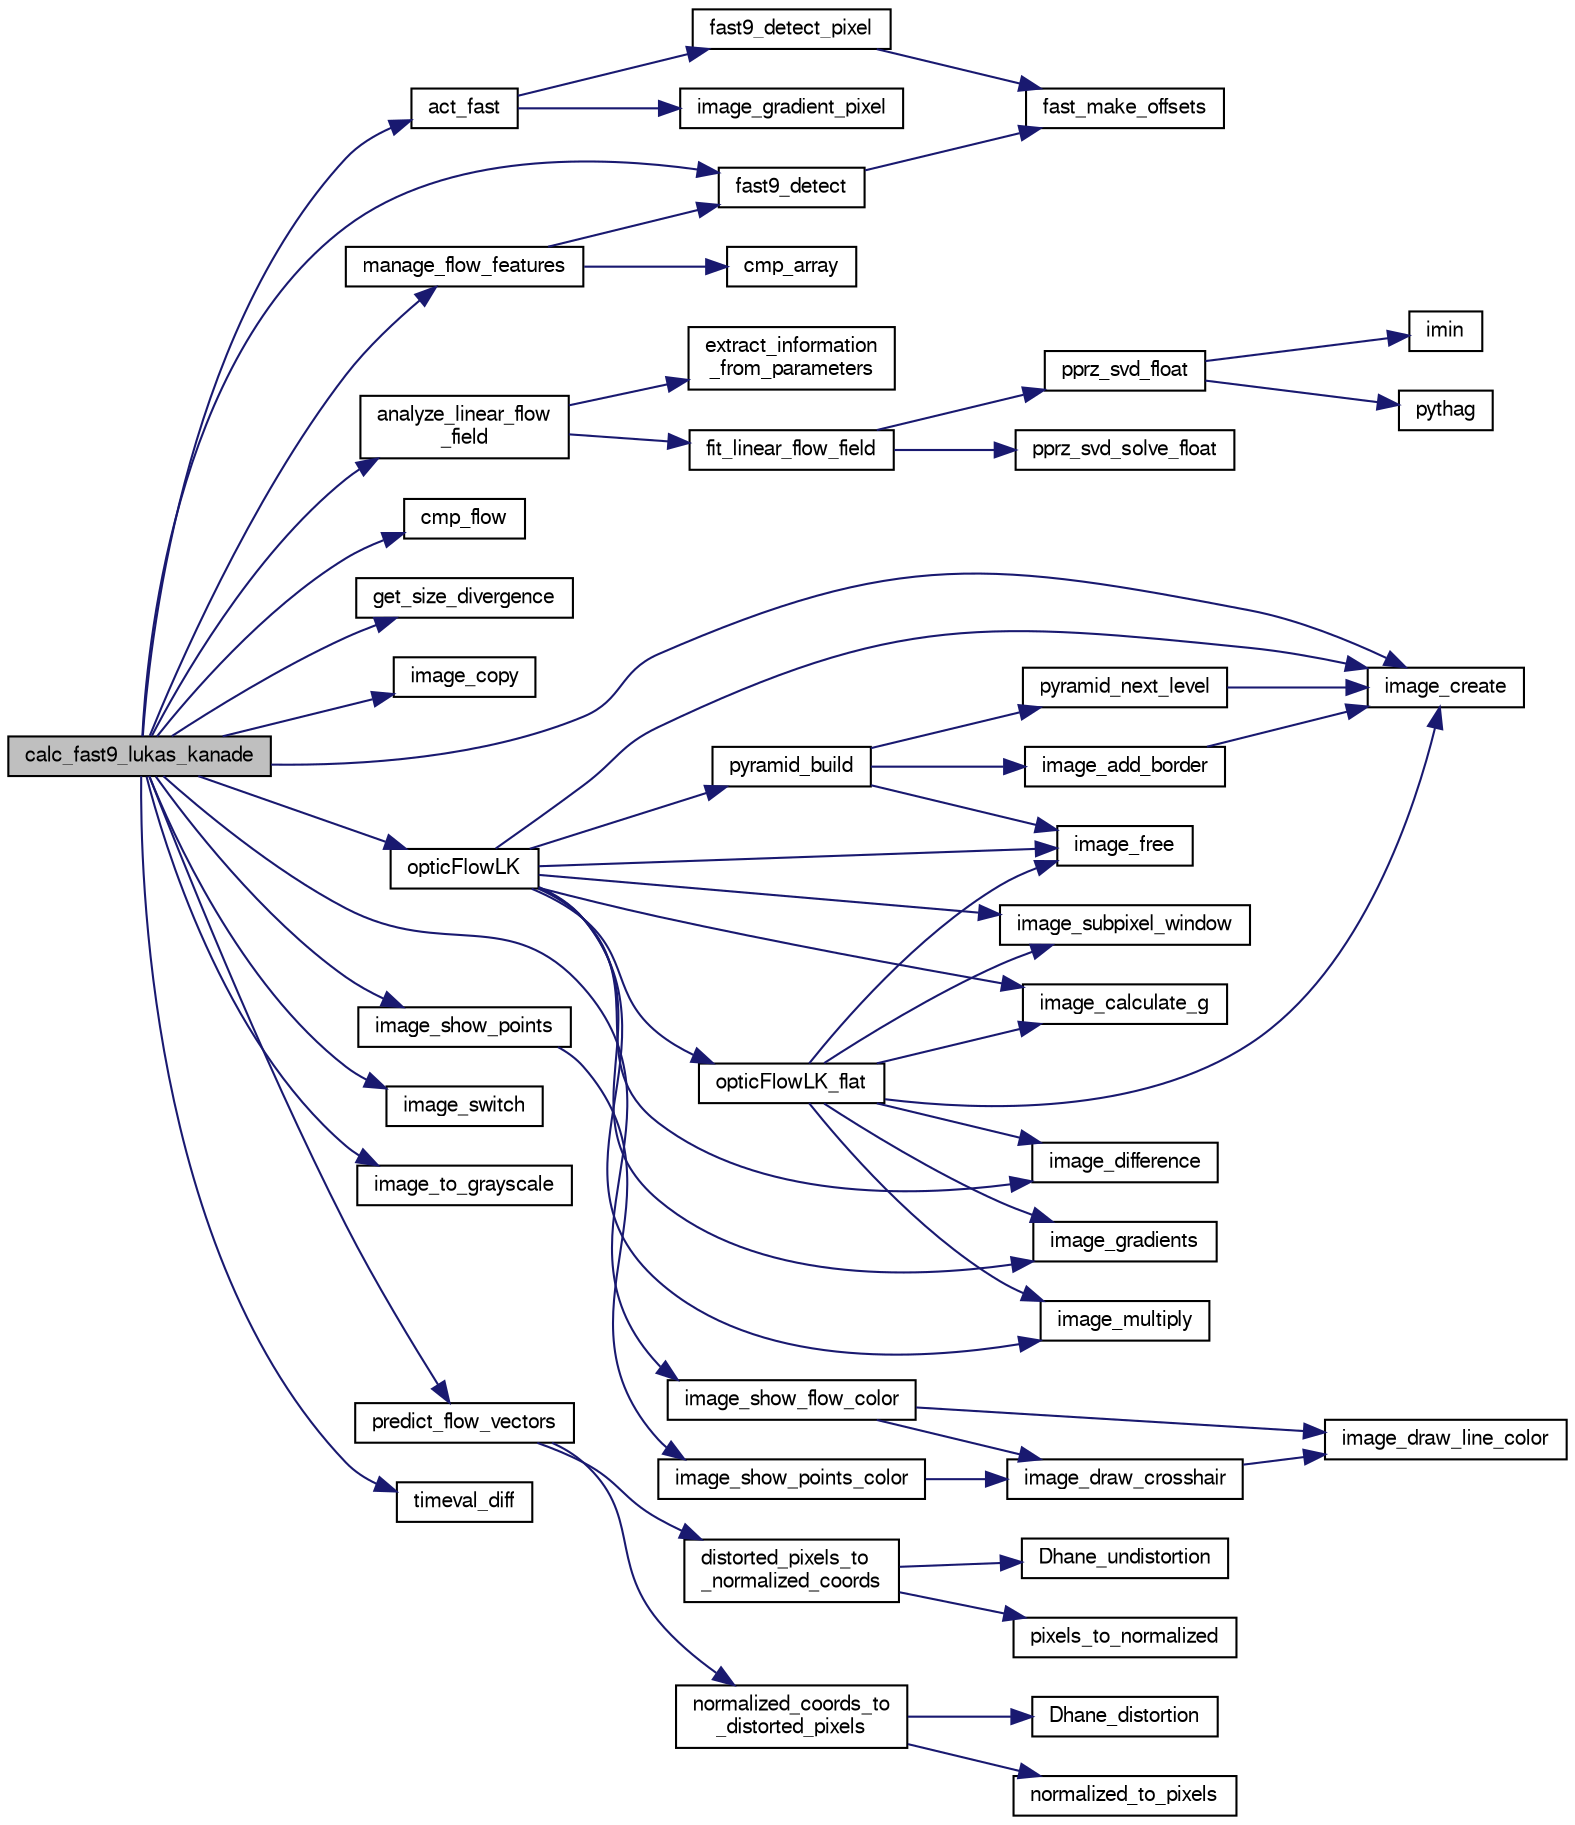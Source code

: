 digraph "calc_fast9_lukas_kanade"
{
  edge [fontname="FreeSans",fontsize="10",labelfontname="FreeSans",labelfontsize="10"];
  node [fontname="FreeSans",fontsize="10",shape=record];
  rankdir="LR";
  Node1 [label="calc_fast9_lukas_kanade",height=0.2,width=0.4,color="black", fillcolor="grey75", style="filled", fontcolor="black"];
  Node1 -> Node2 [color="midnightblue",fontsize="10",style="solid",fontname="FreeSans"];
  Node2 [label="act_fast",height=0.2,width=0.4,color="black", fillcolor="white", style="filled",URL="$act__fast_8c.html#ac19c04b1275447322d4739824fa76d42",tooltip="Do an ACT-FAST corner detection. "];
  Node2 -> Node3 [color="midnightblue",fontsize="10",style="solid",fontname="FreeSans"];
  Node3 [label="fast9_detect_pixel",height=0.2,width=0.4,color="black", fillcolor="white", style="filled",URL="$fast__rosten_8c.html#a227ca8d03c30c4a5ad0ebe0113a8a875",tooltip="Do a FAST9 corner detection for a single pixel. "];
  Node3 -> Node4 [color="midnightblue",fontsize="10",style="solid",fontname="FreeSans"];
  Node4 [label="fast_make_offsets",height=0.2,width=0.4,color="black", fillcolor="white", style="filled",URL="$fast__rosten_8c.html#a58984f615be2e8c52b3d0b1fc595a250",tooltip="Make offsets for FAST9 calculation. "];
  Node2 -> Node5 [color="midnightblue",fontsize="10",style="solid",fontname="FreeSans"];
  Node5 [label="image_gradient_pixel",height=0.2,width=0.4,color="black", fillcolor="white", style="filled",URL="$image_8c.html#a1cbeeba8965707f0e5e9cb1e256c70c5",tooltip="Get the gradient at a pixel location. "];
  Node1 -> Node6 [color="midnightblue",fontsize="10",style="solid",fontname="FreeSans"];
  Node6 [label="analyze_linear_flow\l_field",height=0.2,width=0.4,color="black", fillcolor="white", style="filled",URL="$linear__flow__fit_8c.html#ac1c609f9975078816d4dd4862d94833b",tooltip="Analyze a linear flow field, retrieving information such as divergence, surface roughness, focus of expansion, etc. "];
  Node6 -> Node7 [color="midnightblue",fontsize="10",style="solid",fontname="FreeSans"];
  Node7 [label="extract_information\l_from_parameters",height=0.2,width=0.4,color="black", fillcolor="white", style="filled",URL="$linear__flow__fit_8c.html#ad96c136057bf95b8ca88d210c453dae3",tooltip="Extract information from the parameters that were fit to the optical flow field. "];
  Node6 -> Node8 [color="midnightblue",fontsize="10",style="solid",fontname="FreeSans"];
  Node8 [label="fit_linear_flow_field",height=0.2,width=0.4,color="black", fillcolor="white", style="filled",URL="$linear__flow__fit_8c.html#a4a796ceb3a2c8c6ee52e0f80d7306ced",tooltip="Analyze a linear flow field, retrieving information such as divergence, surface roughness, focus of expansion, etc. "];
  Node8 -> Node9 [color="midnightblue",fontsize="10",style="solid",fontname="FreeSans"];
  Node9 [label="pprz_svd_float",height=0.2,width=0.4,color="black", fillcolor="white", style="filled",URL="$pprz__matrix__decomp__float_8c.html#a9ef015d22c1f50265978a23b21d13e8a",tooltip="SVD decomposition. "];
  Node9 -> Node10 [color="midnightblue",fontsize="10",style="solid",fontname="FreeSans"];
  Node10 [label="imin",height=0.2,width=0.4,color="black", fillcolor="white", style="filled",URL="$pprz__matrix__decomp__float_8c.html#ac7066d363876a03bf650ffdb803aa9df"];
  Node9 -> Node11 [color="midnightblue",fontsize="10",style="solid",fontname="FreeSans"];
  Node11 [label="pythag",height=0.2,width=0.4,color="black", fillcolor="white", style="filled",URL="$pprz__matrix__decomp__float_8c.html#ac174129986fce93a3240504458351308",tooltip="Some SVD decomposition utility macros and functions. "];
  Node8 -> Node12 [color="midnightblue",fontsize="10",style="solid",fontname="FreeSans"];
  Node12 [label="pprz_svd_solve_float",height=0.2,width=0.4,color="black", fillcolor="white", style="filled",URL="$pprz__matrix__decomp__float_8c.html#a232890252a145ccc1a0dd849bf13cb67",tooltip="SVD based linear solver. "];
  Node1 -> Node13 [color="midnightblue",fontsize="10",style="solid",fontname="FreeSans"];
  Node13 [label="cmp_flow",height=0.2,width=0.4,color="black", fillcolor="white", style="filled",URL="$opticflow__calculator_8c.html#a70ba354beb51e86724b52a657ca34c25",tooltip="Compare two flow vectors based on flow distance Used for sorting. "];
  Node1 -> Node14 [color="midnightblue",fontsize="10",style="solid",fontname="FreeSans"];
  Node14 [label="fast9_detect",height=0.2,width=0.4,color="black", fillcolor="white", style="filled",URL="$fast__rosten_8c.html#a188523b38a244aa925088dfa115ed12e",tooltip="Do a FAST9 corner detection. "];
  Node14 -> Node4 [color="midnightblue",fontsize="10",style="solid",fontname="FreeSans"];
  Node1 -> Node15 [color="midnightblue",fontsize="10",style="solid",fontname="FreeSans"];
  Node15 [label="get_size_divergence",height=0.2,width=0.4,color="black", fillcolor="white", style="filled",URL="$size__divergence_8c.html#a5bd0d30766d4538c9b64fccc7826b12a",tooltip="Get divergence from optical flow vectors based on line sizes between corners. "];
  Node1 -> Node16 [color="midnightblue",fontsize="10",style="solid",fontname="FreeSans"];
  Node16 [label="image_copy",height=0.2,width=0.4,color="black", fillcolor="white", style="filled",URL="$image_8c.html#a02932625f9aeb66da70c89a2f2d3a052",tooltip="Copy an image from inut to output This will only work if the formats are the same. "];
  Node1 -> Node17 [color="midnightblue",fontsize="10",style="solid",fontname="FreeSans"];
  Node17 [label="image_create",height=0.2,width=0.4,color="black", fillcolor="white", style="filled",URL="$image_8c.html#ab5cc0250c461b9d2f043e4884f6b9a53",tooltip="Create a new image. "];
  Node1 -> Node18 [color="midnightblue",fontsize="10",style="solid",fontname="FreeSans"];
  Node18 [label="image_show_flow_color",height=0.2,width=0.4,color="black", fillcolor="white", style="filled",URL="$image_8c.html#a9745125ba8d5be3b499b8ff972e189ee",tooltip="Shows the flow from a specific point to a new point This works on YUV422 and Grayscale images..."];
  Node18 -> Node19 [color="midnightblue",fontsize="10",style="solid",fontname="FreeSans"];
  Node19 [label="image_draw_crosshair",height=0.2,width=0.4,color="black", fillcolor="white", style="filled",URL="$image_8c.html#a3855947fea757e63088255cd9e68fcda",tooltip="Draw a cross-hair on the image. "];
  Node19 -> Node20 [color="midnightblue",fontsize="10",style="solid",fontname="FreeSans"];
  Node20 [label="image_draw_line_color",height=0.2,width=0.4,color="black", fillcolor="white", style="filled",URL="$image_8c.html#a5b1f40ae3b945985c9f4d09bdd313de8",tooltip="Draw a line on the image. "];
  Node18 -> Node20 [color="midnightblue",fontsize="10",style="solid",fontname="FreeSans"];
  Node1 -> Node21 [color="midnightblue",fontsize="10",style="solid",fontname="FreeSans"];
  Node21 [label="image_show_points",height=0.2,width=0.4,color="black", fillcolor="white", style="filled",URL="$image_8c.html#a6b1f1f53bd730945826724d139048831",tooltip="Show points in an image by coloring them through giving the pixels the maximum value. "];
  Node21 -> Node22 [color="midnightblue",fontsize="10",style="solid",fontname="FreeSans"];
  Node22 [label="image_show_points_color",height=0.2,width=0.4,color="black", fillcolor="white", style="filled",URL="$image_8c.html#a5943c9835fd07452f25e10ae27f16720",tooltip="Show points in an image by coloring them through giving the pixels the maximum value. "];
  Node22 -> Node19 [color="midnightblue",fontsize="10",style="solid",fontname="FreeSans"];
  Node1 -> Node23 [color="midnightblue",fontsize="10",style="solid",fontname="FreeSans"];
  Node23 [label="image_switch",height=0.2,width=0.4,color="black", fillcolor="white", style="filled",URL="$image_8c.html#a170da2d6e19d1b99084a4fb18bc1a2ee",tooltip="This will switch image *a and *b This is faster as image_copy because it doesn&#39;t copy the whole image..."];
  Node1 -> Node24 [color="midnightblue",fontsize="10",style="solid",fontname="FreeSans"];
  Node24 [label="image_to_grayscale",height=0.2,width=0.4,color="black", fillcolor="white", style="filled",URL="$image_8c.html#a74a32006a620503a7ca62e5b2a86abd1",tooltip="Convert an image to grayscale. "];
  Node1 -> Node25 [color="midnightblue",fontsize="10",style="solid",fontname="FreeSans"];
  Node25 [label="manage_flow_features",height=0.2,width=0.4,color="black", fillcolor="white", style="filled",URL="$opticflow__calculator_8c.html#a096dc77deb46fbfcc36e72bc8eb24784"];
  Node25 -> Node26 [color="midnightblue",fontsize="10",style="solid",fontname="FreeSans"];
  Node26 [label="cmp_array",height=0.2,width=0.4,color="black", fillcolor="white", style="filled",URL="$opticflow__calculator_8c.html#a61fcf92d4f40ff2d80d6bb03e37120c4",tooltip="Compare the rows of an integer (uint16_t) 2D array based on the first column. "];
  Node25 -> Node14 [color="midnightblue",fontsize="10",style="solid",fontname="FreeSans"];
  Node1 -> Node27 [color="midnightblue",fontsize="10",style="solid",fontname="FreeSans"];
  Node27 [label="opticFlowLK",height=0.2,width=0.4,color="black", fillcolor="white", style="filled",URL="$lucas__kanade_8c.html#a6a8349de0d6e2015151312034c07ed0d"];
  Node27 -> Node28 [color="midnightblue",fontsize="10",style="solid",fontname="FreeSans"];
  Node28 [label="image_calculate_g",height=0.2,width=0.4,color="black", fillcolor="white", style="filled",URL="$image_8c.html#ae0f7d6068a0813bd149153b409474672",tooltip="Calculate the G vector of an image gradient This is used for optical flow calculation. "];
  Node27 -> Node17 [color="midnightblue",fontsize="10",style="solid",fontname="FreeSans"];
  Node27 -> Node29 [color="midnightblue",fontsize="10",style="solid",fontname="FreeSans"];
  Node29 [label="image_difference",height=0.2,width=0.4,color="black", fillcolor="white", style="filled",URL="$image_8c.html#a946e57aea5ff8c79adee46cb2c72dd80",tooltip="Calculate the difference between two images and return the error This will only work with grayscale i..."];
  Node27 -> Node30 [color="midnightblue",fontsize="10",style="solid",fontname="FreeSans"];
  Node30 [label="image_free",height=0.2,width=0.4,color="black", fillcolor="white", style="filled",URL="$image_8c.html#aa09d6434519478ba26eab12a96d600ba",tooltip="Free the image. "];
  Node27 -> Node31 [color="midnightblue",fontsize="10",style="solid",fontname="FreeSans"];
  Node31 [label="image_gradients",height=0.2,width=0.4,color="black", fillcolor="white", style="filled",URL="$image_8c.html#a5b47fdb25a4d3b575a1a1e1960d5f5e3",tooltip="Calculate the gradients using the following matrix: [0 -1 0; -1 0 1; 0 1 0]. "];
  Node27 -> Node32 [color="midnightblue",fontsize="10",style="solid",fontname="FreeSans"];
  Node32 [label="image_multiply",height=0.2,width=0.4,color="black", fillcolor="white", style="filled",URL="$image_8c.html#afc5615de31e098e68a4d2e3b4b686a1b",tooltip="Calculate the multiplication between two images and return the error This will only work with image g..."];
  Node27 -> Node33 [color="midnightblue",fontsize="10",style="solid",fontname="FreeSans"];
  Node33 [label="image_subpixel_window",height=0.2,width=0.4,color="black", fillcolor="white", style="filled",URL="$image_8c.html#a527ba2bdc0c396a6eec8f56ee5b8e097",tooltip="This outputs a subpixel window image in grayscale Currently only works with Grayscale images as input..."];
  Node27 -> Node34 [color="midnightblue",fontsize="10",style="solid",fontname="FreeSans"];
  Node34 [label="opticFlowLK_flat",height=0.2,width=0.4,color="black", fillcolor="white", style="filled",URL="$lucas__kanade_8c.html#aec51a5433258fa6d3608ae6a76531945",tooltip="Compute the optical flow of several points using the Lucas-Kanade algorithm by Yves Bouguet The initi..."];
  Node34 -> Node28 [color="midnightblue",fontsize="10",style="solid",fontname="FreeSans"];
  Node34 -> Node17 [color="midnightblue",fontsize="10",style="solid",fontname="FreeSans"];
  Node34 -> Node29 [color="midnightblue",fontsize="10",style="solid",fontname="FreeSans"];
  Node34 -> Node30 [color="midnightblue",fontsize="10",style="solid",fontname="FreeSans"];
  Node34 -> Node31 [color="midnightblue",fontsize="10",style="solid",fontname="FreeSans"];
  Node34 -> Node32 [color="midnightblue",fontsize="10",style="solid",fontname="FreeSans"];
  Node34 -> Node33 [color="midnightblue",fontsize="10",style="solid",fontname="FreeSans"];
  Node27 -> Node35 [color="midnightblue",fontsize="10",style="solid",fontname="FreeSans"];
  Node35 [label="pyramid_build",height=0.2,width=0.4,color="black", fillcolor="white", style="filled",URL="$image_8c.html#a6656ee75c4f8c05dbebbab3fae1b332a",tooltip="This function populates given array of image_t structs with wanted number of padded pyramids based on..."];
  Node35 -> Node36 [color="midnightblue",fontsize="10",style="solid",fontname="FreeSans"];
  Node36 [label="image_add_border",height=0.2,width=0.4,color="black", fillcolor="white", style="filled",URL="$image_8c.html#af8fc6003afdb4b14bd2f8112491f2dc4",tooltip="This function adds padding to input image by mirroring the edge image elements. "];
  Node36 -> Node17 [color="midnightblue",fontsize="10",style="solid",fontname="FreeSans"];
  Node35 -> Node30 [color="midnightblue",fontsize="10",style="solid",fontname="FreeSans"];
  Node35 -> Node37 [color="midnightblue",fontsize="10",style="solid",fontname="FreeSans"];
  Node37 [label="pyramid_next_level",height=0.2,width=0.4,color="black", fillcolor="white", style="filled",URL="$image_8c.html#a038faec3786d8baa2e38c7672129e276",tooltip="This function takes previous padded pyramid level and outputs next level of pyramid without padding..."];
  Node37 -> Node17 [color="midnightblue",fontsize="10",style="solid",fontname="FreeSans"];
  Node1 -> Node38 [color="midnightblue",fontsize="10",style="solid",fontname="FreeSans"];
  Node38 [label="predict_flow_vectors",height=0.2,width=0.4,color="black", fillcolor="white", style="filled",URL="$opticflow__calculator_8c.html#a3332fc643e3c25e5ac27404e75b14299"];
  Node38 -> Node39 [color="midnightblue",fontsize="10",style="solid",fontname="FreeSans"];
  Node39 [label="distorted_pixels_to\l_normalized_coords",height=0.2,width=0.4,color="black", fillcolor="white", style="filled",URL="$undistortion_8c.html#a2c56172dffbf789b4b5c164c08395740",tooltip="Transform distorted pixel coordinates to normalized coordinates. "];
  Node39 -> Node40 [color="midnightblue",fontsize="10",style="solid",fontname="FreeSans"];
  Node40 [label="Dhane_undistortion",height=0.2,width=0.4,color="black", fillcolor="white", style="filled",URL="$undistortion_8c.html#a81ad256378b5df58e5c0e61f3bddcbe2",tooltip="Undistort distorted normalized image coordinates with the invertible Dhane method. "];
  Node39 -> Node41 [color="midnightblue",fontsize="10",style="solid",fontname="FreeSans"];
  Node41 [label="pixels_to_normalized",height=0.2,width=0.4,color="black", fillcolor="white", style="filled",URL="$undistortion_8c.html#abd20e3c24af3ed0e37744adcbcd6fbc2",tooltip="Transform pixel coordinates to normalized coordinates. "];
  Node38 -> Node42 [color="midnightblue",fontsize="10",style="solid",fontname="FreeSans"];
  Node42 [label="normalized_coords_to\l_distorted_pixels",height=0.2,width=0.4,color="black", fillcolor="white", style="filled",URL="$undistortion_8c.html#a8de5dc518fd2c56789b57c9561b190e8",tooltip="Transform normalized coordinates to distorted pixel coordinates. "];
  Node42 -> Node43 [color="midnightblue",fontsize="10",style="solid",fontname="FreeSans"];
  Node43 [label="Dhane_distortion",height=0.2,width=0.4,color="black", fillcolor="white", style="filled",URL="$undistortion_8c.html#a8e2c52fb82e4e3ee37c424ce13d03c29",tooltip="Distort normalized image coordinates with the invertible Dhane method. "];
  Node42 -> Node44 [color="midnightblue",fontsize="10",style="solid",fontname="FreeSans"];
  Node44 [label="normalized_to_pixels",height=0.2,width=0.4,color="black", fillcolor="white", style="filled",URL="$undistortion_8c.html#a44a90a0656990482d07b3d8ac7928ea6",tooltip="Transform normalized coordinates to pixel coordinates. "];
  Node1 -> Node45 [color="midnightblue",fontsize="10",style="solid",fontname="FreeSans"];
  Node45 [label="timeval_diff",height=0.2,width=0.4,color="black", fillcolor="white", style="filled",URL="$opticflow__calculator_8c.html#a37709847b0065c4f371663e9ad30459d",tooltip="Calculate the difference from start till finish. "];
}

